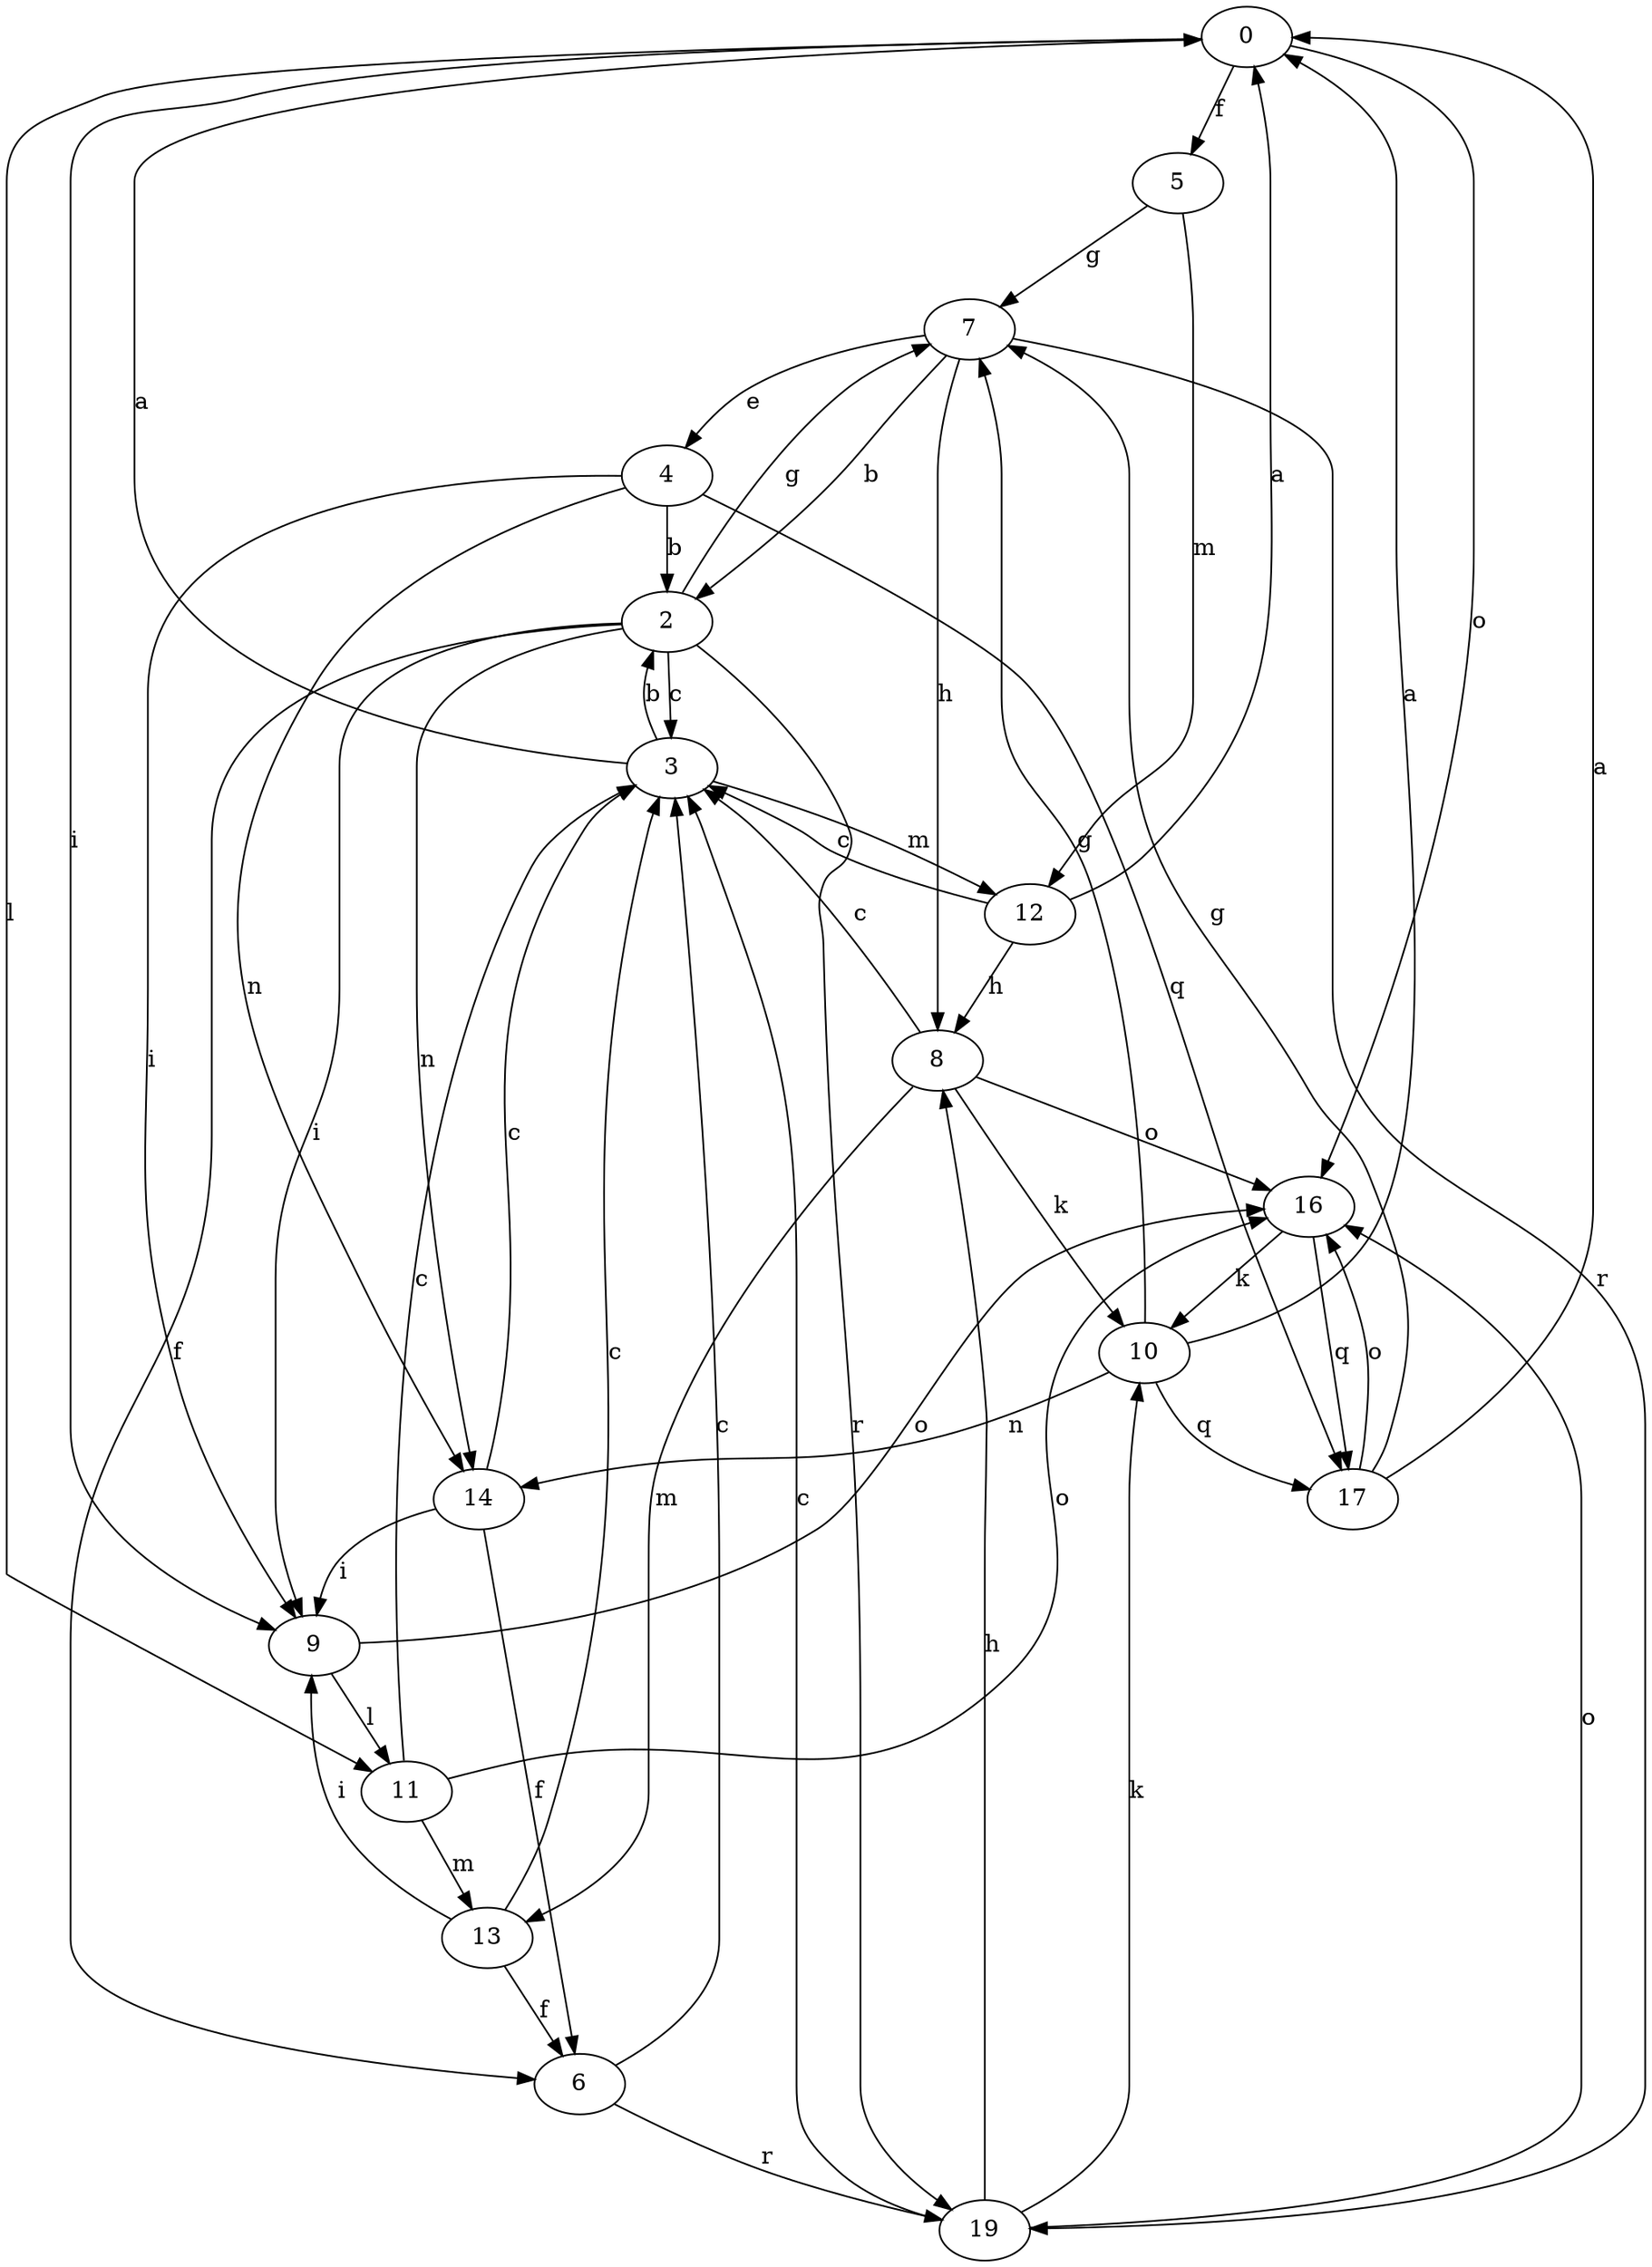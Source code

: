 strict digraph  {
0;
2;
3;
4;
5;
6;
7;
8;
9;
10;
11;
12;
13;
14;
16;
17;
19;
0 -> 5  [label=f];
0 -> 9  [label=i];
0 -> 11  [label=l];
0 -> 16  [label=o];
2 -> 3  [label=c];
2 -> 6  [label=f];
2 -> 7  [label=g];
2 -> 9  [label=i];
2 -> 14  [label=n];
2 -> 19  [label=r];
3 -> 0  [label=a];
3 -> 2  [label=b];
3 -> 12  [label=m];
4 -> 2  [label=b];
4 -> 9  [label=i];
4 -> 14  [label=n];
4 -> 17  [label=q];
5 -> 7  [label=g];
5 -> 12  [label=m];
6 -> 3  [label=c];
6 -> 19  [label=r];
7 -> 2  [label=b];
7 -> 4  [label=e];
7 -> 8  [label=h];
7 -> 19  [label=r];
8 -> 3  [label=c];
8 -> 10  [label=k];
8 -> 13  [label=m];
8 -> 16  [label=o];
9 -> 11  [label=l];
9 -> 16  [label=o];
10 -> 0  [label=a];
10 -> 7  [label=g];
10 -> 14  [label=n];
10 -> 17  [label=q];
11 -> 3  [label=c];
11 -> 13  [label=m];
11 -> 16  [label=o];
12 -> 0  [label=a];
12 -> 3  [label=c];
12 -> 8  [label=h];
13 -> 3  [label=c];
13 -> 6  [label=f];
13 -> 9  [label=i];
14 -> 3  [label=c];
14 -> 6  [label=f];
14 -> 9  [label=i];
16 -> 10  [label=k];
16 -> 17  [label=q];
17 -> 0  [label=a];
17 -> 7  [label=g];
17 -> 16  [label=o];
19 -> 3  [label=c];
19 -> 8  [label=h];
19 -> 10  [label=k];
19 -> 16  [label=o];
}
